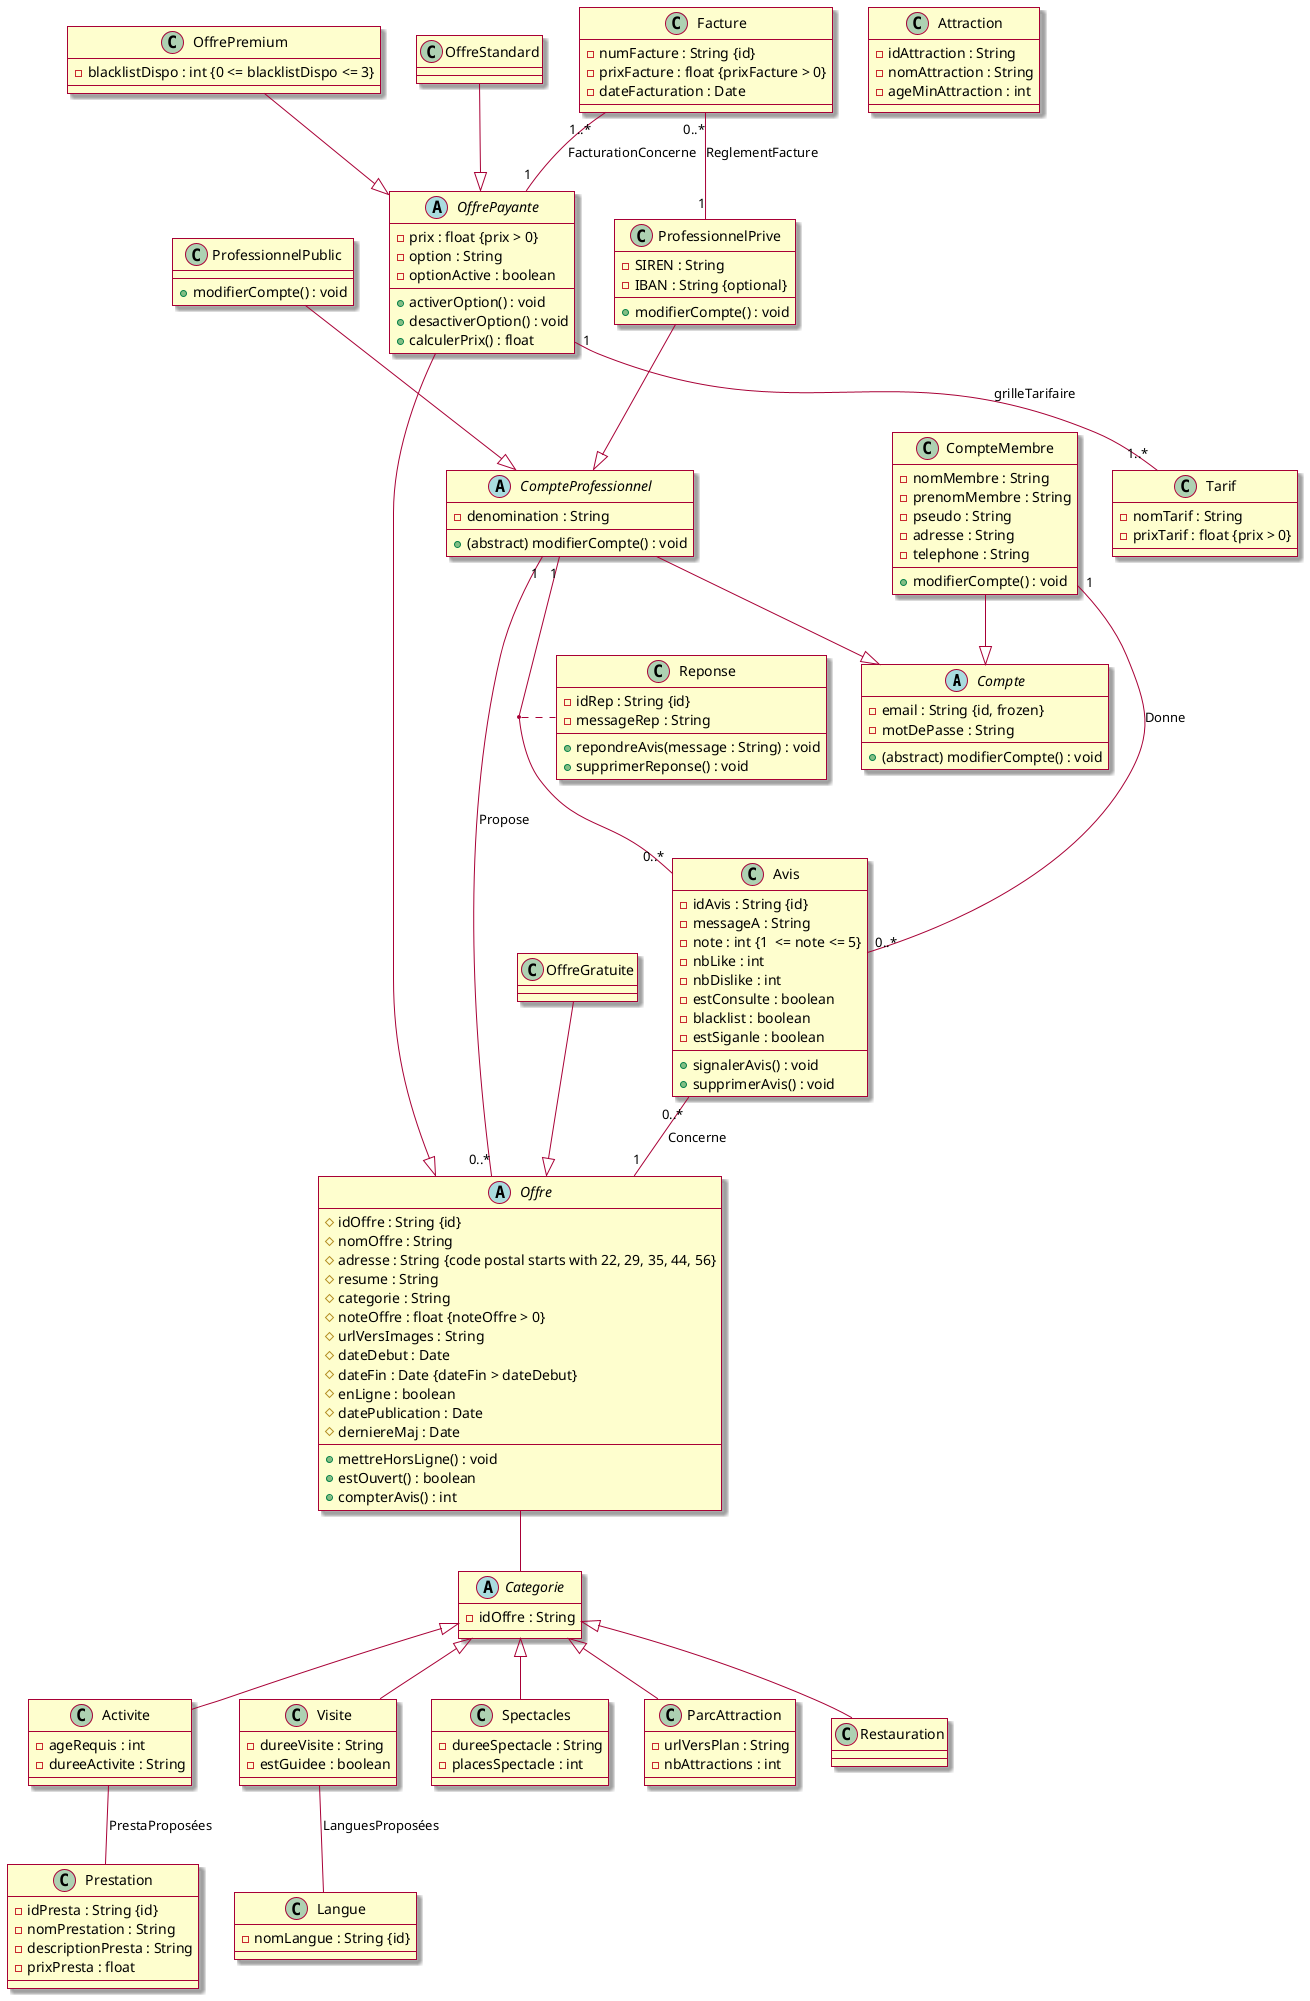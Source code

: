 @startuml

skin rose

abstract class Compte {
  - email : String {id, frozen}
  - motDePasse : String
  +(abstract) modifierCompte() : void
}

class CompteMembre {
  - nomMembre : String
  - prenomMembre : String
  - pseudo : String
  - adresse : String
  - telephone : String
  + modifierCompte() : void
}


abstract class CompteProfessionnel {
  - denomination : String
  + (abstract) modifierCompte() : void
}

class ProfessionnelPrive {
  - SIREN : String
  - IBAN : String {optional}
  + modifierCompte() : void
}

class ProfessionnelPublic {
  + modifierCompte() : void
}

ProfessionnelPublic --|> CompteProfessionnel
ProfessionnelPrive --|> CompteProfessionnel

CompteMembre --|> Compte
CompteProfessionnel --|> Compte

abstract class Offre {
  # idOffre : String {id}
  # nomOffre : String
  # adresse : String {code postal starts with 22, 29, 35, 44, 56}
  # resume : String
  # categorie : String
  # noteOffre : float {noteOffre > 0}
  # urlVersImages : String
  # dateDebut : Date
  # dateFin : Date {dateFin > dateDebut}
  # enLigne : boolean
  # datePublication : Date
  # derniereMaj : Date
  + mettreHorsLigne() : void
  + estOuvert() : boolean
  + compterAvis() : int
}

abstract class Categorie {
  - idOffre : String
}

class Activite{
  - ageRequis : int
  - dureeActivite : String
}

class Prestation {
  - idPresta : String {id}
  - nomPrestation : String
  - descriptionPresta : String
  - prixPresta : float
}

Activite -- Prestation : PrestaProposées

class Visite {
  - dureeVisite : String
  - estGuidee : boolean
}

class Langue {
  - nomLangue : String {id}
}

Visite -- Langue : LanguesProposées

class Spectacles {
  - dureeSpectacle : String
  - placesSpectacle : int
  
}

class ParcAttraction {
  - urlVersPlan : String
  - nbAttractions : int
}

class Attraction {
  - idAttraction : String
  - nomAttraction : String
  - ageMinAttraction : int
}

class Restauration

Categorie <|-- Activite
Categorie <|-- Visite
Categorie <|-- Spectacles
Categorie <|-- ParcAttraction
Categorie <|-- Restauration

Offre -- Categorie

abstract class OffrePayante {
  - prix : float {prix > 0}
  - option : String
  - optionActive : boolean
  + activerOption() : void
  + desactiverOption() : void
  + calculerPrix() : float
}

class Tarif {
  - nomTarif : String
  - prixTarif : float {prix > 0}
}

OffrePayante "1" -- "1..*" Tarif : grilleTarifaire

class OffreGratuite

class OffrePremium {
  - blacklistDispo : int {0 <= blacklistDispo <= 3}
}

class OffreStandard
OffrePayante --|> Offre
OffreStandard --|> OffrePayante
OffrePremium --|> OffrePayante
OffreGratuite --|> Offre


class Avis {
  - idAvis : String {id}
  - messageA : String
  - note : int {1  <= note <= 5}
  - nbLike : int
  - nbDislike : int
  - estConsulte : boolean
  - blacklist : boolean
  - estSiganle : boolean
  + signalerAvis() : void
  + supprimerAvis() : void
}

class Reponse {
  - idRep : String {id}
  - messageRep : String
  + repondreAvis(message : String) : void
  + supprimerReponse() : void
}

CompteProfessionnel "1" -- "0..*" Offre : Propose
CompteMembre "1" -- "0..*" Avis : Donne
Avis "0..*" -- "1" Offre : Concerne

CompteProfessionnel "1" -- "0..*" Avis
(CompteProfessionnel, Avis) .. Reponse

class Facture {
  - numFacture : String {id}
  - prixFacture : float {prixFacture > 0}
  - dateFacturation : Date
}

Facture "1..*" -- "1" OffrePayante: FacturationConcerne
Facture "0..*" -- "1" ProfessionnelPrive : ReglementFacture

@enduml